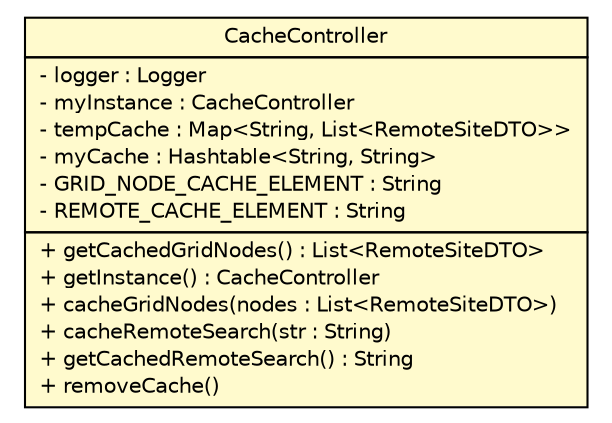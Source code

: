 #!/usr/local/bin/dot
#
# Class diagram 
# Generated by UmlGraph version 4.8 (http://www.spinellis.gr/sw/umlgraph)
#

digraph G {
	edge [fontname="Helvetica",fontsize=10,labelfontname="Helvetica",labelfontsize=10];
	node [fontname="Helvetica",fontsize=10,shape=plaintext];
	// gov.nih.nci.ncia.cache.CacheController
	c6561 [label=<<table border="0" cellborder="1" cellspacing="0" cellpadding="2" port="p" bgcolor="lemonChiffon" href="./CacheController.html">
		<tr><td><table border="0" cellspacing="0" cellpadding="1">
			<tr><td> CacheController </td></tr>
		</table></td></tr>
		<tr><td><table border="0" cellspacing="0" cellpadding="1">
			<tr><td align="left"> - logger : Logger </td></tr>
			<tr><td align="left"> - myInstance : CacheController </td></tr>
			<tr><td align="left"> - tempCache : Map&lt;String, List&lt;RemoteSiteDTO&gt;&gt; </td></tr>
			<tr><td align="left"> - myCache : Hashtable&lt;String, String&gt; </td></tr>
			<tr><td align="left"> - GRID_NODE_CACHE_ELEMENT : String </td></tr>
			<tr><td align="left"> - REMOTE_CACHE_ELEMENT : String </td></tr>
		</table></td></tr>
		<tr><td><table border="0" cellspacing="0" cellpadding="1">
			<tr><td align="left"> + getCachedGridNodes() : List&lt;RemoteSiteDTO&gt; </td></tr>
			<tr><td align="left"> + getInstance() : CacheController </td></tr>
			<tr><td align="left"> + cacheGridNodes(nodes : List&lt;RemoteSiteDTO&gt;) </td></tr>
			<tr><td align="left"> + cacheRemoteSearch(str : String) </td></tr>
			<tr><td align="left"> + getCachedRemoteSearch() : String </td></tr>
			<tr><td align="left"> + removeCache() </td></tr>
		</table></td></tr>
		</table>>, fontname="Helvetica", fontcolor="black", fontsize=10.0];
}

